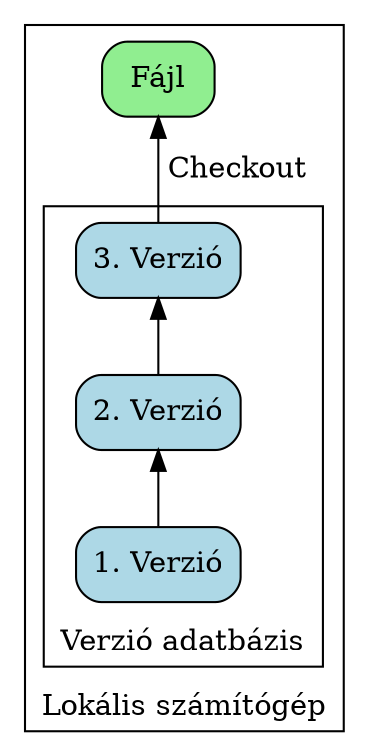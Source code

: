 digraph git {
    graph [dpi = 300]
    rankdir="BT"

    subgraph cluster_1 {
        label="Lokális számítógép"
        labelloc="top"

        file [label="Fájl", shape="rect", style="rounded, filled", fillcolor="lightgreen"]

        subgraph cluster_2 {
            label="Verzió adatbázis"
            labelloc="top"

            v1 [label="1. Verzió", shape="rect", style="rounded, filled", fillcolor="lightblue"]
            v2 [label="2. Verzió", shape="rect", style="rounded, filled", fillcolor="lightblue"]
            v3 [label="3. Verzió", shape="rect", style="rounded, filled", fillcolor="lightblue"]
        }

        v1 -> v2
        v2 -> v3
        v3 -> file [label=" Checkout"]

        {rank="same"; file}
    }
}